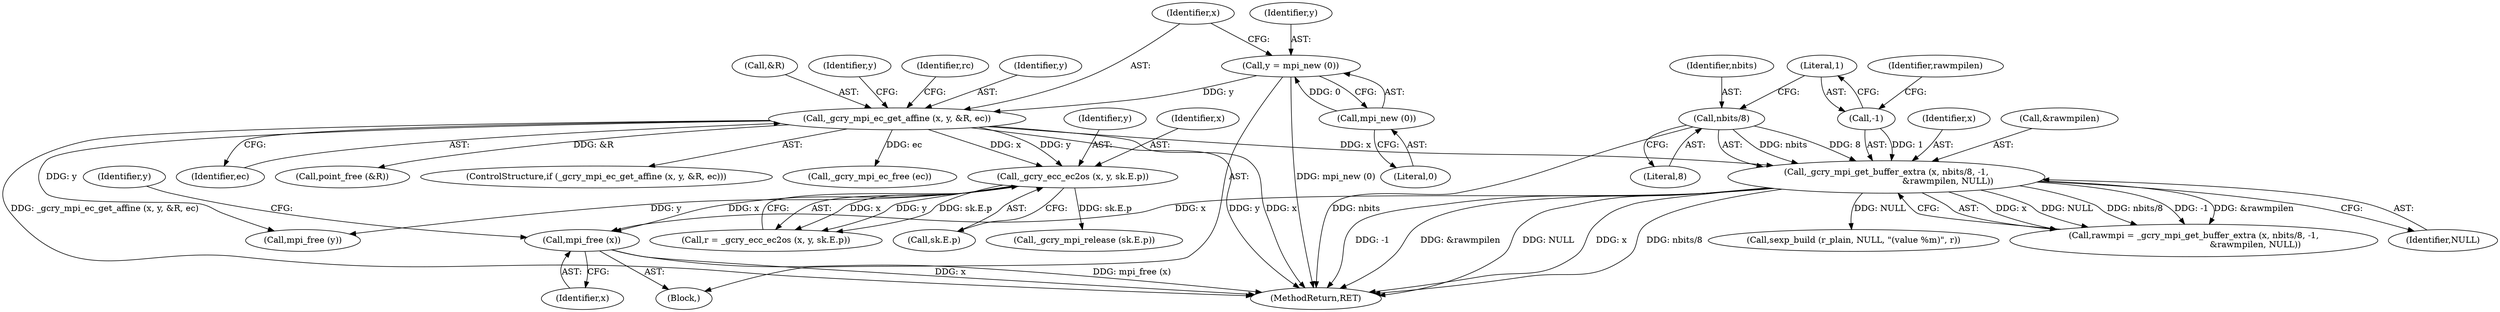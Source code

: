 digraph "0_gnupg_da780c8183cccc8f533c8ace8211ac2cb2bdee7b@API" {
"1000654" [label="(Call,mpi_free (x))"];
"1000607" [label="(Call,_gcry_mpi_get_buffer_extra (x, nbits/8, -1,\n                                             &rawmpilen, NULL))"];
"1000578" [label="(Call,_gcry_mpi_ec_get_affine (x, y, &R, ec))"];
"1000573" [label="(Call,y = mpi_new (0))"];
"1000575" [label="(Call,mpi_new (0))"];
"1000609" [label="(Call,nbits/8)"];
"1000612" [label="(Call,-1)"];
"1000593" [label="(Call,_gcry_ecc_ec2os (x, y, sk.E.p))"];
"1000668" [label="(Call,sexp_build (r_plain, NULL, \"(value %m)\", r))"];
"1000609" [label="(Call,nbits/8)"];
"1000578" [label="(Call,_gcry_mpi_ec_get_affine (x, y, &R, ec))"];
"1000654" [label="(Call,mpi_free (x))"];
"1000656" [label="(Call,mpi_free (y))"];
"1000607" [label="(Call,_gcry_mpi_get_buffer_extra (x, nbits/8, -1,\n                                             &rawmpilen, NULL))"];
"1000583" [label="(Identifier,ec)"];
"1000613" [label="(Literal,1)"];
"1000744" [label="(MethodReturn,RET)"];
"1000614" [label="(Call,&rawmpilen)"];
"1000591" [label="(Call,r = _gcry_ecc_ec2os (x, y, sk.E.p))"];
"1000674" [label="(Call,point_free (&R))"];
"1000596" [label="(Call,sk.E.p)"];
"1000577" [label="(ControlStructure,if (_gcry_mpi_ec_get_affine (x, y, &R, ec)))"];
"1000657" [label="(Identifier,y)"];
"1000655" [label="(Identifier,x)"];
"1000608" [label="(Identifier,x)"];
"1000580" [label="(Identifier,y)"];
"1000731" [label="(Call,_gcry_mpi_ec_free (ec))"];
"1000573" [label="(Call,y = mpi_new (0))"];
"1000574" [label="(Identifier,y)"];
"1000590" [label="(Identifier,y)"];
"1000575" [label="(Call,mpi_new (0))"];
"1000605" [label="(Call,rawmpi = _gcry_mpi_get_buffer_extra (x, nbits/8, -1,\n                                             &rawmpilen, NULL))"];
"1000586" [label="(Identifier,rc)"];
"1000610" [label="(Identifier,nbits)"];
"1000593" [label="(Call,_gcry_ecc_ec2os (x, y, sk.E.p))"];
"1000576" [label="(Literal,0)"];
"1000611" [label="(Literal,8)"];
"1000612" [label="(Call,-1)"];
"1000616" [label="(Identifier,NULL)"];
"1000615" [label="(Identifier,rawmpilen)"];
"1000682" [label="(Call,_gcry_mpi_release (sk.E.p))"];
"1000568" [label="(Block,)"];
"1000594" [label="(Identifier,x)"];
"1000579" [label="(Identifier,x)"];
"1000595" [label="(Identifier,y)"];
"1000581" [label="(Call,&R)"];
"1000654" -> "1000568"  [label="AST: "];
"1000654" -> "1000655"  [label="CFG: "];
"1000655" -> "1000654"  [label="AST: "];
"1000657" -> "1000654"  [label="CFG: "];
"1000654" -> "1000744"  [label="DDG: x"];
"1000654" -> "1000744"  [label="DDG: mpi_free (x)"];
"1000607" -> "1000654"  [label="DDG: x"];
"1000593" -> "1000654"  [label="DDG: x"];
"1000607" -> "1000605"  [label="AST: "];
"1000607" -> "1000616"  [label="CFG: "];
"1000608" -> "1000607"  [label="AST: "];
"1000609" -> "1000607"  [label="AST: "];
"1000612" -> "1000607"  [label="AST: "];
"1000614" -> "1000607"  [label="AST: "];
"1000616" -> "1000607"  [label="AST: "];
"1000605" -> "1000607"  [label="CFG: "];
"1000607" -> "1000744"  [label="DDG: &rawmpilen"];
"1000607" -> "1000744"  [label="DDG: NULL"];
"1000607" -> "1000744"  [label="DDG: x"];
"1000607" -> "1000744"  [label="DDG: nbits/8"];
"1000607" -> "1000744"  [label="DDG: -1"];
"1000607" -> "1000605"  [label="DDG: x"];
"1000607" -> "1000605"  [label="DDG: NULL"];
"1000607" -> "1000605"  [label="DDG: nbits/8"];
"1000607" -> "1000605"  [label="DDG: -1"];
"1000607" -> "1000605"  [label="DDG: &rawmpilen"];
"1000578" -> "1000607"  [label="DDG: x"];
"1000609" -> "1000607"  [label="DDG: nbits"];
"1000609" -> "1000607"  [label="DDG: 8"];
"1000612" -> "1000607"  [label="DDG: 1"];
"1000607" -> "1000668"  [label="DDG: NULL"];
"1000578" -> "1000577"  [label="AST: "];
"1000578" -> "1000583"  [label="CFG: "];
"1000579" -> "1000578"  [label="AST: "];
"1000580" -> "1000578"  [label="AST: "];
"1000581" -> "1000578"  [label="AST: "];
"1000583" -> "1000578"  [label="AST: "];
"1000586" -> "1000578"  [label="CFG: "];
"1000590" -> "1000578"  [label="CFG: "];
"1000578" -> "1000744"  [label="DDG: x"];
"1000578" -> "1000744"  [label="DDG: y"];
"1000578" -> "1000744"  [label="DDG: _gcry_mpi_ec_get_affine (x, y, &R, ec)"];
"1000573" -> "1000578"  [label="DDG: y"];
"1000578" -> "1000593"  [label="DDG: x"];
"1000578" -> "1000593"  [label="DDG: y"];
"1000578" -> "1000656"  [label="DDG: y"];
"1000578" -> "1000674"  [label="DDG: &R"];
"1000578" -> "1000731"  [label="DDG: ec"];
"1000573" -> "1000568"  [label="AST: "];
"1000573" -> "1000575"  [label="CFG: "];
"1000574" -> "1000573"  [label="AST: "];
"1000575" -> "1000573"  [label="AST: "];
"1000579" -> "1000573"  [label="CFG: "];
"1000573" -> "1000744"  [label="DDG: mpi_new (0)"];
"1000575" -> "1000573"  [label="DDG: 0"];
"1000575" -> "1000576"  [label="CFG: "];
"1000576" -> "1000575"  [label="AST: "];
"1000609" -> "1000611"  [label="CFG: "];
"1000610" -> "1000609"  [label="AST: "];
"1000611" -> "1000609"  [label="AST: "];
"1000613" -> "1000609"  [label="CFG: "];
"1000609" -> "1000744"  [label="DDG: nbits"];
"1000612" -> "1000613"  [label="CFG: "];
"1000613" -> "1000612"  [label="AST: "];
"1000615" -> "1000612"  [label="CFG: "];
"1000593" -> "1000591"  [label="AST: "];
"1000593" -> "1000596"  [label="CFG: "];
"1000594" -> "1000593"  [label="AST: "];
"1000595" -> "1000593"  [label="AST: "];
"1000596" -> "1000593"  [label="AST: "];
"1000591" -> "1000593"  [label="CFG: "];
"1000593" -> "1000591"  [label="DDG: x"];
"1000593" -> "1000591"  [label="DDG: y"];
"1000593" -> "1000591"  [label="DDG: sk.E.p"];
"1000593" -> "1000656"  [label="DDG: y"];
"1000593" -> "1000682"  [label="DDG: sk.E.p"];
}
